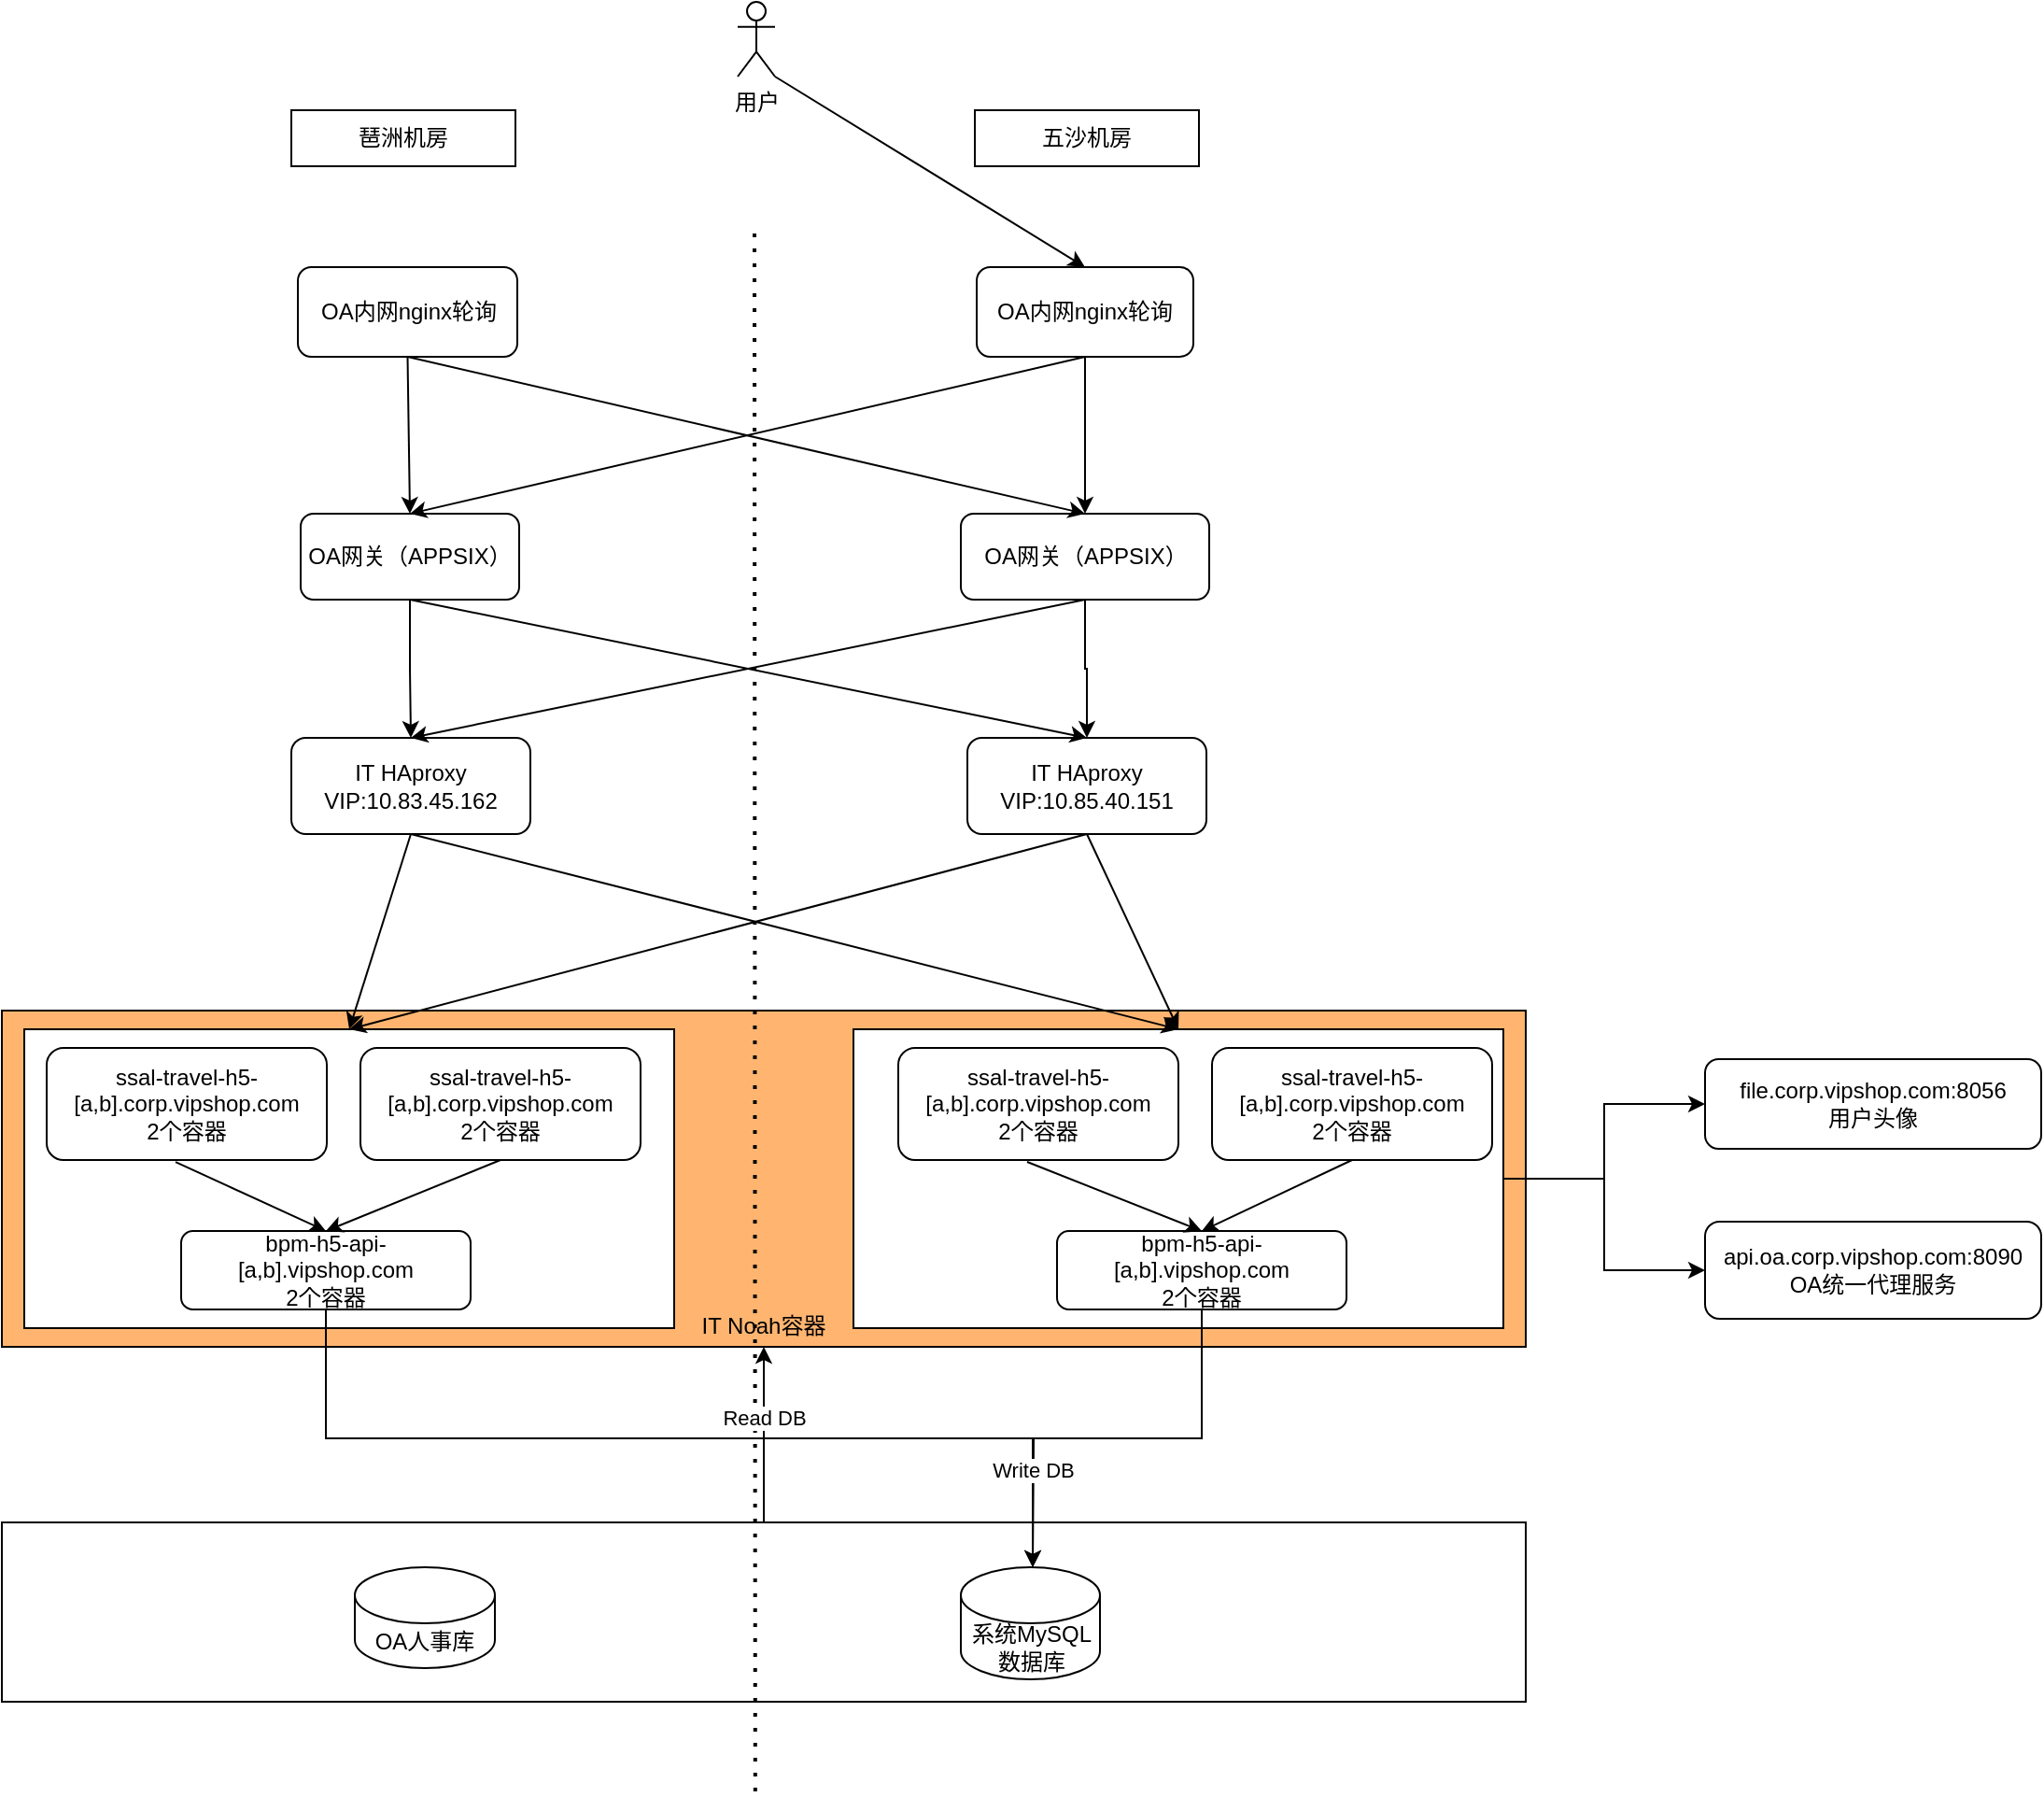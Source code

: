 <mxfile version="21.4.0" type="github">
  <diagram name="第 1 页" id="7p4oWYYam-k33Xym5YHT">
    <mxGraphModel dx="2049" dy="1106" grid="0" gridSize="12" guides="1" tooltips="1" connect="1" arrows="1" fold="1" page="0" pageScale="1" pageWidth="700" pageHeight="1000" math="0" shadow="0">
      <root>
        <mxCell id="0" />
        <mxCell id="1" parent="0" />
        <mxCell id="dFFAAGZTvoNmHW9fIlID-19" style="edgeStyle=orthogonalEdgeStyle;rounded=0;orthogonalLoop=1;jettySize=auto;html=1;exitX=0.5;exitY=0;exitDx=0;exitDy=0;entryX=0.5;entryY=1;entryDx=0;entryDy=0;" edge="1" parent="1" source="dFFAAGZTvoNmHW9fIlID-1" target="ZwRfqZT_dszzTpxQl1mQ-19">
          <mxGeometry relative="1" as="geometry" />
        </mxCell>
        <mxCell id="dFFAAGZTvoNmHW9fIlID-1" value="" style="rounded=0;whiteSpace=wrap;html=1;" vertex="1" parent="1">
          <mxGeometry x="300" y="972" width="816" height="96" as="geometry" />
        </mxCell>
        <mxCell id="ZwRfqZT_dszzTpxQl1mQ-1" value="用户" style="shape=umlActor;verticalLabelPosition=bottom;verticalAlign=top;html=1;outlineConnect=0;" parent="1" vertex="1">
          <mxGeometry x="694" y="158" width="20" height="40" as="geometry" />
        </mxCell>
        <mxCell id="ZwRfqZT_dszzTpxQl1mQ-2" value="琶洲机房" style="rounded=0;whiteSpace=wrap;html=1;" parent="1" vertex="1">
          <mxGeometry x="455" y="216" width="120" height="30" as="geometry" />
        </mxCell>
        <mxCell id="ZwRfqZT_dszzTpxQl1mQ-3" value="五沙机房" style="rounded=0;whiteSpace=wrap;html=1;" parent="1" vertex="1">
          <mxGeometry x="821" y="216" width="120" height="30" as="geometry" />
        </mxCell>
        <mxCell id="ZwRfqZT_dszzTpxQl1mQ-6" value="OA内网nginx轮询" style="rounded=1;whiteSpace=wrap;html=1;" parent="1" vertex="1">
          <mxGeometry x="458.5" y="300" width="117.5" height="48" as="geometry" />
        </mxCell>
        <mxCell id="ZwRfqZT_dszzTpxQl1mQ-15" style="edgeStyle=orthogonalEdgeStyle;rounded=0;orthogonalLoop=1;jettySize=auto;html=1;exitX=0.5;exitY=1;exitDx=0;exitDy=0;entryX=0.5;entryY=0;entryDx=0;entryDy=0;" parent="1" source="ZwRfqZT_dszzTpxQl1mQ-7" target="ZwRfqZT_dszzTpxQl1mQ-10" edge="1">
          <mxGeometry relative="1" as="geometry" />
        </mxCell>
        <mxCell id="ZwRfqZT_dszzTpxQl1mQ-7" value="OA内网nginx轮询" style="rounded=1;whiteSpace=wrap;html=1;" parent="1" vertex="1">
          <mxGeometry x="822" y="300" width="116" height="48" as="geometry" />
        </mxCell>
        <mxCell id="ZwRfqZT_dszzTpxQl1mQ-8" value="" style="endArrow=classic;html=1;rounded=0;exitX=1;exitY=1;exitDx=0;exitDy=0;exitPerimeter=0;entryX=0.5;entryY=0;entryDx=0;entryDy=0;" parent="1" source="ZwRfqZT_dszzTpxQl1mQ-1" target="ZwRfqZT_dszzTpxQl1mQ-7" edge="1">
          <mxGeometry width="50" height="50" relative="1" as="geometry">
            <mxPoint x="690" y="368" as="sourcePoint" />
            <mxPoint x="740" y="318" as="targetPoint" />
          </mxGeometry>
        </mxCell>
        <mxCell id="ZwRfqZT_dszzTpxQl1mQ-21" style="edgeStyle=orthogonalEdgeStyle;rounded=0;orthogonalLoop=1;jettySize=auto;html=1;exitX=0.5;exitY=1;exitDx=0;exitDy=0;" parent="1" source="ZwRfqZT_dszzTpxQl1mQ-9" target="ZwRfqZT_dszzTpxQl1mQ-11" edge="1">
          <mxGeometry relative="1" as="geometry" />
        </mxCell>
        <mxCell id="ZwRfqZT_dszzTpxQl1mQ-9" value="OA网关（APPSIX）" style="rounded=1;whiteSpace=wrap;html=1;" parent="1" vertex="1">
          <mxGeometry x="460" y="432" width="117" height="46" as="geometry" />
        </mxCell>
        <mxCell id="ZwRfqZT_dszzTpxQl1mQ-22" style="edgeStyle=orthogonalEdgeStyle;rounded=0;orthogonalLoop=1;jettySize=auto;html=1;exitX=0.5;exitY=1;exitDx=0;exitDy=0;" parent="1" source="ZwRfqZT_dszzTpxQl1mQ-10" target="ZwRfqZT_dszzTpxQl1mQ-12" edge="1">
          <mxGeometry relative="1" as="geometry" />
        </mxCell>
        <mxCell id="ZwRfqZT_dszzTpxQl1mQ-10" value="OA网关（APPSIX）&lt;br&gt;" style="rounded=1;whiteSpace=wrap;html=1;" parent="1" vertex="1">
          <mxGeometry x="813.5" y="432" width="133" height="46" as="geometry" />
        </mxCell>
        <mxCell id="ZwRfqZT_dszzTpxQl1mQ-11" value="IT HAproxy&lt;br&gt;VIP:10.83.45.162&lt;br&gt;" style="rounded=1;whiteSpace=wrap;html=1;" parent="1" vertex="1">
          <mxGeometry x="455" y="552" width="128" height="51.5" as="geometry" />
        </mxCell>
        <mxCell id="ZwRfqZT_dszzTpxQl1mQ-12" value="IT HAproxy&lt;br&gt;VIP:10.85.40.151" style="rounded=1;whiteSpace=wrap;html=1;" parent="1" vertex="1">
          <mxGeometry x="817" y="552" width="128" height="51.5" as="geometry" />
        </mxCell>
        <mxCell id="ZwRfqZT_dszzTpxQl1mQ-14" value="" style="endArrow=classic;html=1;rounded=0;exitX=0.5;exitY=1;exitDx=0;exitDy=0;entryX=0.5;entryY=0;entryDx=0;entryDy=0;" parent="1" source="ZwRfqZT_dszzTpxQl1mQ-6" target="ZwRfqZT_dszzTpxQl1mQ-9" edge="1">
          <mxGeometry width="50" height="50" relative="1" as="geometry">
            <mxPoint x="704" y="138" as="sourcePoint" />
            <mxPoint x="523" y="269" as="targetPoint" />
          </mxGeometry>
        </mxCell>
        <mxCell id="ZwRfqZT_dszzTpxQl1mQ-17" value="" style="endArrow=classic;html=1;rounded=0;exitX=0.5;exitY=1;exitDx=0;exitDy=0;entryX=0.5;entryY=0;entryDx=0;entryDy=0;" parent="1" source="ZwRfqZT_dszzTpxQl1mQ-6" target="ZwRfqZT_dszzTpxQl1mQ-10" edge="1">
          <mxGeometry width="50" height="50" relative="1" as="geometry">
            <mxPoint x="704" y="138" as="sourcePoint" />
            <mxPoint x="523" y="269" as="targetPoint" />
          </mxGeometry>
        </mxCell>
        <mxCell id="ZwRfqZT_dszzTpxQl1mQ-18" value="" style="endArrow=classic;html=1;rounded=0;exitX=0.5;exitY=1;exitDx=0;exitDy=0;entryX=0.5;entryY=0;entryDx=0;entryDy=0;" parent="1" source="ZwRfqZT_dszzTpxQl1mQ-7" target="ZwRfqZT_dszzTpxQl1mQ-9" edge="1">
          <mxGeometry width="50" height="50" relative="1" as="geometry">
            <mxPoint x="714" y="148" as="sourcePoint" />
            <mxPoint x="533" y="279" as="targetPoint" />
          </mxGeometry>
        </mxCell>
        <mxCell id="ZwRfqZT_dszzTpxQl1mQ-19" value="&lt;br&gt;&lt;br&gt;&lt;br&gt;&lt;br&gt;&lt;br&gt;&lt;br&gt;&lt;br&gt;&lt;br&gt;&lt;br&gt;&lt;br&gt;&lt;br&gt;IT Noah容器" style="rounded=0;whiteSpace=wrap;html=1;fillColor=#FFB570;" parent="1" vertex="1">
          <mxGeometry x="300" y="698" width="816" height="180" as="geometry" />
        </mxCell>
        <mxCell id="ZwRfqZT_dszzTpxQl1mQ-25" value="" style="endArrow=classic;html=1;rounded=0;exitX=0.5;exitY=1;exitDx=0;exitDy=0;entryX=0.5;entryY=0;entryDx=0;entryDy=0;" parent="1" source="ZwRfqZT_dszzTpxQl1mQ-9" target="ZwRfqZT_dszzTpxQl1mQ-12" edge="1">
          <mxGeometry width="50" height="50" relative="1" as="geometry">
            <mxPoint x="530" y="328" as="sourcePoint" />
            <mxPoint x="890" y="418" as="targetPoint" />
          </mxGeometry>
        </mxCell>
        <mxCell id="ZwRfqZT_dszzTpxQl1mQ-4" value="" style="endArrow=none;dashed=1;html=1;dashPattern=1 3;strokeWidth=2;rounded=0;" parent="1" edge="1">
          <mxGeometry width="50" height="50" relative="1" as="geometry">
            <mxPoint x="703.41" y="1116" as="sourcePoint" />
            <mxPoint x="703" y="276" as="targetPoint" />
          </mxGeometry>
        </mxCell>
        <mxCell id="dFFAAGZTvoNmHW9fIlID-20" value="Read DB" style="edgeLabel;html=1;align=center;verticalAlign=middle;resizable=0;points=[];" vertex="1" connectable="0" parent="ZwRfqZT_dszzTpxQl1mQ-4">
          <mxGeometry x="-0.524" y="-4" relative="1" as="geometry">
            <mxPoint as="offset" />
          </mxGeometry>
        </mxCell>
        <mxCell id="ZwRfqZT_dszzTpxQl1mQ-26" value="" style="endArrow=classic;html=1;rounded=0;entryX=0.5;entryY=0;entryDx=0;entryDy=0;" parent="1" target="ZwRfqZT_dszzTpxQl1mQ-11" edge="1">
          <mxGeometry width="50" height="50" relative="1" as="geometry">
            <mxPoint x="880" y="478" as="sourcePoint" />
            <mxPoint x="530" y="418" as="targetPoint" />
          </mxGeometry>
        </mxCell>
        <mxCell id="ZwRfqZT_dszzTpxQl1mQ-27" value="" style="rounded=0;whiteSpace=wrap;html=1;" parent="1" vertex="1">
          <mxGeometry x="312" y="708" width="348" height="160" as="geometry" />
        </mxCell>
        <mxCell id="ZwRfqZT_dszzTpxQl1mQ-28" value="ssal-travel-h5-[a,b].corp.vipshop.com&lt;br&gt;2个容器" style="rounded=1;whiteSpace=wrap;html=1;" parent="1" vertex="1">
          <mxGeometry x="324" y="718" width="150" height="60" as="geometry" />
        </mxCell>
        <mxCell id="dFFAAGZTvoNmHW9fIlID-11" style="edgeStyle=orthogonalEdgeStyle;rounded=0;orthogonalLoop=1;jettySize=auto;html=1;exitX=0.5;exitY=1;exitDx=0;exitDy=0;" edge="1" parent="1" source="ZwRfqZT_dszzTpxQl1mQ-29">
          <mxGeometry relative="1" as="geometry">
            <mxPoint x="852" y="996" as="targetPoint" />
          </mxGeometry>
        </mxCell>
        <mxCell id="ZwRfqZT_dszzTpxQl1mQ-29" value="bpm-h5-api-[a,b].vipshop.com&lt;br&gt;2个容器" style="rounded=1;whiteSpace=wrap;html=1;" parent="1" vertex="1">
          <mxGeometry x="396" y="816" width="155" height="42" as="geometry" />
        </mxCell>
        <mxCell id="ZwRfqZT_dszzTpxQl1mQ-31" value="ssal-travel-h5-[a,b].corp.vipshop.com&lt;br&gt;2个容器" style="rounded=1;whiteSpace=wrap;html=1;" parent="1" vertex="1">
          <mxGeometry x="492" y="718" width="150" height="60" as="geometry" />
        </mxCell>
        <mxCell id="ZwRfqZT_dszzTpxQl1mQ-32" value="" style="endArrow=classic;html=1;rounded=0;entryX=0.5;entryY=0;entryDx=0;entryDy=0;exitX=0.46;exitY=1.017;exitDx=0;exitDy=0;exitPerimeter=0;" parent="1" source="ZwRfqZT_dszzTpxQl1mQ-28" target="ZwRfqZT_dszzTpxQl1mQ-29" edge="1">
          <mxGeometry width="50" height="50" relative="1" as="geometry">
            <mxPoint x="444" y="854" as="sourcePoint" />
            <mxPoint x="494" y="804" as="targetPoint" />
          </mxGeometry>
        </mxCell>
        <mxCell id="ZwRfqZT_dszzTpxQl1mQ-33" value="" style="endArrow=classic;html=1;rounded=0;entryX=0.5;entryY=0;entryDx=0;entryDy=0;exitX=0.5;exitY=1;exitDx=0;exitDy=0;" parent="1" source="ZwRfqZT_dszzTpxQl1mQ-31" target="ZwRfqZT_dszzTpxQl1mQ-29" edge="1">
          <mxGeometry width="50" height="50" relative="1" as="geometry">
            <mxPoint x="492" y="770" as="sourcePoint" />
            <mxPoint x="542" y="720" as="targetPoint" />
          </mxGeometry>
        </mxCell>
        <mxCell id="ZwRfqZT_dszzTpxQl1mQ-53" style="edgeStyle=orthogonalEdgeStyle;rounded=0;orthogonalLoop=1;jettySize=auto;html=1;exitX=1;exitY=0.5;exitDx=0;exitDy=0;entryX=0;entryY=0.5;entryDx=0;entryDy=0;" parent="1" source="ZwRfqZT_dszzTpxQl1mQ-34" target="ZwRfqZT_dszzTpxQl1mQ-49" edge="1">
          <mxGeometry relative="1" as="geometry" />
        </mxCell>
        <mxCell id="ZwRfqZT_dszzTpxQl1mQ-54" style="edgeStyle=orthogonalEdgeStyle;rounded=0;orthogonalLoop=1;jettySize=auto;html=1;exitX=1;exitY=0.5;exitDx=0;exitDy=0;entryX=0;entryY=0.5;entryDx=0;entryDy=0;" parent="1" source="ZwRfqZT_dszzTpxQl1mQ-34" target="ZwRfqZT_dszzTpxQl1mQ-52" edge="1">
          <mxGeometry relative="1" as="geometry" />
        </mxCell>
        <mxCell id="ZwRfqZT_dszzTpxQl1mQ-34" value="" style="rounded=0;whiteSpace=wrap;html=1;" parent="1" vertex="1">
          <mxGeometry x="756" y="708" width="348" height="160" as="geometry" />
        </mxCell>
        <mxCell id="ZwRfqZT_dszzTpxQl1mQ-35" value="ssal-travel-h5-[a,b].corp.vipshop.com&lt;br&gt;2个容器" style="rounded=1;whiteSpace=wrap;html=1;" parent="1" vertex="1">
          <mxGeometry x="780" y="718" width="150" height="60" as="geometry" />
        </mxCell>
        <mxCell id="dFFAAGZTvoNmHW9fIlID-10" style="edgeStyle=orthogonalEdgeStyle;rounded=0;orthogonalLoop=1;jettySize=auto;html=1;exitX=0.5;exitY=1;exitDx=0;exitDy=0;" edge="1" parent="1" source="ZwRfqZT_dszzTpxQl1mQ-36" target="dFFAAGZTvoNmHW9fIlID-3">
          <mxGeometry relative="1" as="geometry">
            <Array as="points">
              <mxPoint x="943" y="927" />
              <mxPoint x="852" y="927" />
            </Array>
          </mxGeometry>
        </mxCell>
        <mxCell id="dFFAAGZTvoNmHW9fIlID-12" value="Write DB" style="edgeLabel;html=1;align=center;verticalAlign=middle;resizable=0;points=[];" vertex="1" connectable="0" parent="dFFAAGZTvoNmHW9fIlID-10">
          <mxGeometry x="0.536" relative="1" as="geometry">
            <mxPoint y="1" as="offset" />
          </mxGeometry>
        </mxCell>
        <mxCell id="ZwRfqZT_dszzTpxQl1mQ-36" value="bpm-h5-api-[a,b].vipshop.com&lt;br&gt;2个容器" style="rounded=1;whiteSpace=wrap;html=1;" parent="1" vertex="1">
          <mxGeometry x="865" y="816" width="155" height="42" as="geometry" />
        </mxCell>
        <mxCell id="ZwRfqZT_dszzTpxQl1mQ-37" value="ssal-travel-h5-[a,b].corp.vipshop.com&lt;br&gt;2个容器" style="rounded=1;whiteSpace=wrap;html=1;" parent="1" vertex="1">
          <mxGeometry x="948" y="718" width="150" height="60" as="geometry" />
        </mxCell>
        <mxCell id="ZwRfqZT_dszzTpxQl1mQ-38" value="" style="endArrow=classic;html=1;rounded=0;entryX=0.5;entryY=0;entryDx=0;entryDy=0;exitX=0.46;exitY=1.017;exitDx=0;exitDy=0;exitPerimeter=0;" parent="1" source="ZwRfqZT_dszzTpxQl1mQ-35" target="ZwRfqZT_dszzTpxQl1mQ-36" edge="1">
          <mxGeometry width="50" height="50" relative="1" as="geometry">
            <mxPoint x="864" y="854" as="sourcePoint" />
            <mxPoint x="914" y="804" as="targetPoint" />
          </mxGeometry>
        </mxCell>
        <mxCell id="ZwRfqZT_dszzTpxQl1mQ-39" value="" style="endArrow=classic;html=1;rounded=0;entryX=0.5;entryY=0;entryDx=0;entryDy=0;exitX=0.5;exitY=1;exitDx=0;exitDy=0;" parent="1" source="ZwRfqZT_dszzTpxQl1mQ-37" target="ZwRfqZT_dszzTpxQl1mQ-36" edge="1">
          <mxGeometry width="50" height="50" relative="1" as="geometry">
            <mxPoint x="912" y="770" as="sourcePoint" />
            <mxPoint x="962" y="720" as="targetPoint" />
          </mxGeometry>
        </mxCell>
        <mxCell id="ZwRfqZT_dszzTpxQl1mQ-40" value="" style="endArrow=classic;html=1;rounded=0;exitX=0.5;exitY=1;exitDx=0;exitDy=0;entryX=0.5;entryY=0;entryDx=0;entryDy=0;" parent="1" source="ZwRfqZT_dszzTpxQl1mQ-11" target="ZwRfqZT_dszzTpxQl1mQ-27" edge="1">
          <mxGeometry width="50" height="50" relative="1" as="geometry">
            <mxPoint x="204" y="674" as="sourcePoint" />
            <mxPoint x="254" y="624" as="targetPoint" />
          </mxGeometry>
        </mxCell>
        <mxCell id="ZwRfqZT_dszzTpxQl1mQ-41" value="" style="endArrow=classic;html=1;rounded=0;exitX=0.5;exitY=1;exitDx=0;exitDy=0;entryX=0.5;entryY=0;entryDx=0;entryDy=0;" parent="1" source="ZwRfqZT_dszzTpxQl1mQ-12" target="ZwRfqZT_dszzTpxQl1mQ-34" edge="1">
          <mxGeometry width="50" height="50" relative="1" as="geometry">
            <mxPoint x="532" y="616" as="sourcePoint" />
            <mxPoint x="522" y="710" as="targetPoint" />
          </mxGeometry>
        </mxCell>
        <mxCell id="ZwRfqZT_dszzTpxQl1mQ-42" value="" style="endArrow=classic;html=1;rounded=0;entryX=0.5;entryY=0;entryDx=0;entryDy=0;exitX=0.5;exitY=1;exitDx=0;exitDy=0;" parent="1" source="ZwRfqZT_dszzTpxQl1mQ-11" target="ZwRfqZT_dszzTpxQl1mQ-34" edge="1">
          <mxGeometry width="50" height="50" relative="1" as="geometry">
            <mxPoint x="708" y="638" as="sourcePoint" />
            <mxPoint x="758" y="588" as="targetPoint" />
          </mxGeometry>
        </mxCell>
        <mxCell id="ZwRfqZT_dszzTpxQl1mQ-43" value="" style="endArrow=classic;html=1;rounded=0;exitX=0.5;exitY=1;exitDx=0;exitDy=0;entryX=0.5;entryY=0;entryDx=0;entryDy=0;" parent="1" source="ZwRfqZT_dszzTpxQl1mQ-12" target="ZwRfqZT_dszzTpxQl1mQ-27" edge="1">
          <mxGeometry width="50" height="50" relative="1" as="geometry">
            <mxPoint x="532" y="616" as="sourcePoint" />
            <mxPoint x="954" y="720" as="targetPoint" />
          </mxGeometry>
        </mxCell>
        <mxCell id="ZwRfqZT_dszzTpxQl1mQ-49" value="api.oa.corp.vipshop.com:8090&lt;br&gt;OA统一代理服务" style="rounded=1;whiteSpace=wrap;html=1;" parent="1" vertex="1">
          <mxGeometry x="1212" y="811" width="180" height="52" as="geometry" />
        </mxCell>
        <mxCell id="ZwRfqZT_dszzTpxQl1mQ-52" value="file.corp.vipshop.com:8056&lt;br&gt;用户头像" style="rounded=1;whiteSpace=wrap;html=1;" parent="1" vertex="1">
          <mxGeometry x="1212" y="724" width="180" height="48" as="geometry" />
        </mxCell>
        <mxCell id="dFFAAGZTvoNmHW9fIlID-2" value="OA人事库" style="shape=cylinder3;whiteSpace=wrap;html=1;boundedLbl=1;backgroundOutline=1;size=15;" vertex="1" parent="1">
          <mxGeometry x="489" y="996" width="75" height="54" as="geometry" />
        </mxCell>
        <mxCell id="dFFAAGZTvoNmHW9fIlID-3" value="系统MySQL数据库" style="shape=cylinder3;whiteSpace=wrap;html=1;boundedLbl=1;backgroundOutline=1;size=15;" vertex="1" parent="1">
          <mxGeometry x="813.5" y="996" width="74.5" height="60" as="geometry" />
        </mxCell>
      </root>
    </mxGraphModel>
  </diagram>
</mxfile>
